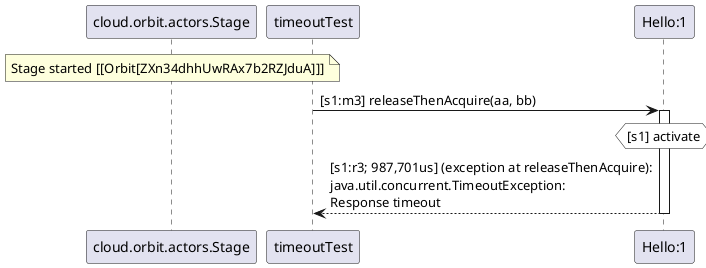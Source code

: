 @startuml
note over "cloud.orbit.actors.Stage": Stage started [[Orbit[ZXn34dhhUwRAx7b2RZJduA]]]
"timeoutTest" -> "Hello:1" : [s1:m3] releaseThenAcquire(aa, bb)
activate "Hello:1"
hnote over "Hello:1" #white : [s1] activate
"Hello:1" --> "timeoutTest" : [s1:r3; 987,701us] (exception at releaseThenAcquire):\njava.util.concurrent.TimeoutException: \nResponse timeout
deactivate "Hello:1"
@enduml
